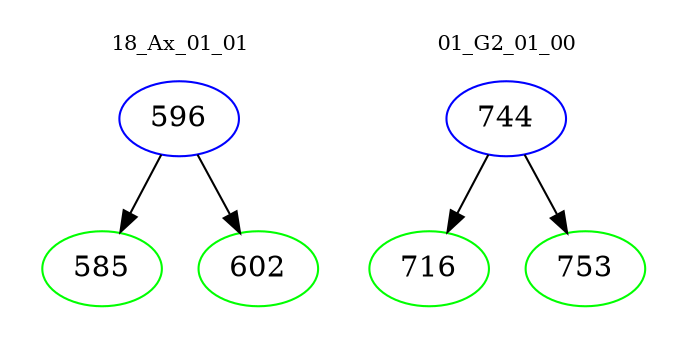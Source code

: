 digraph{
subgraph cluster_0 {
color = white
label = "18_Ax_01_01";
fontsize=10;
T0_596 [label="596", color="blue"]
T0_596 -> T0_585 [color="black"]
T0_585 [label="585", color="green"]
T0_596 -> T0_602 [color="black"]
T0_602 [label="602", color="green"]
}
subgraph cluster_1 {
color = white
label = "01_G2_01_00";
fontsize=10;
T1_744 [label="744", color="blue"]
T1_744 -> T1_716 [color="black"]
T1_716 [label="716", color="green"]
T1_744 -> T1_753 [color="black"]
T1_753 [label="753", color="green"]
}
}
